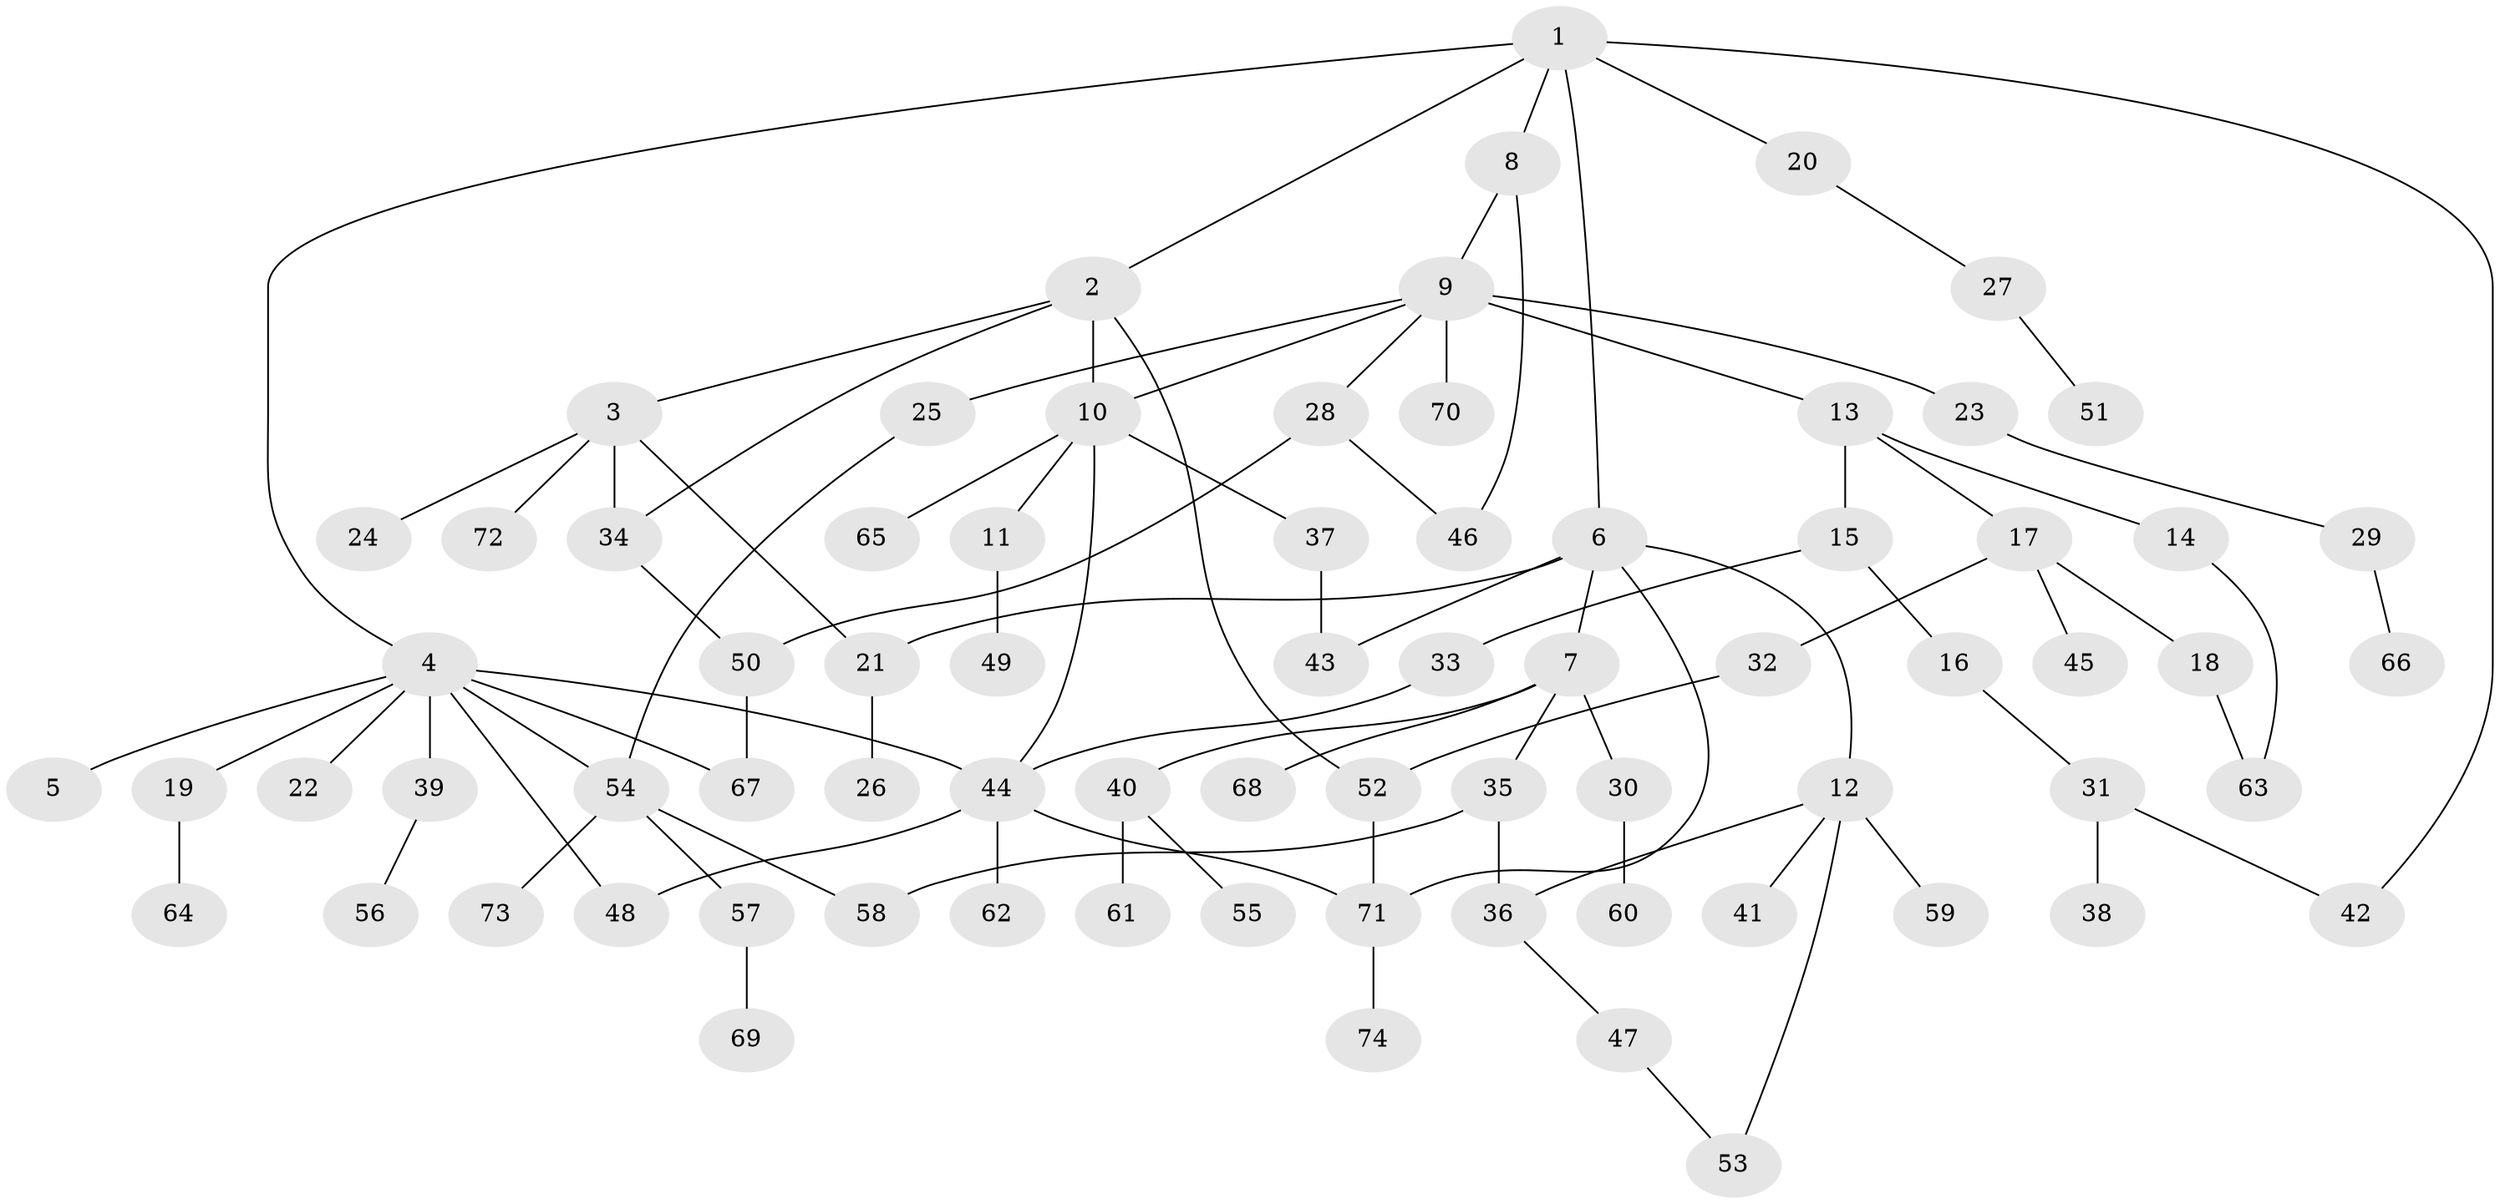 // Generated by graph-tools (version 1.1) at 2025/42/03/09/25 04:42:49]
// undirected, 74 vertices, 92 edges
graph export_dot {
graph [start="1"]
  node [color=gray90,style=filled];
  1;
  2;
  3;
  4;
  5;
  6;
  7;
  8;
  9;
  10;
  11;
  12;
  13;
  14;
  15;
  16;
  17;
  18;
  19;
  20;
  21;
  22;
  23;
  24;
  25;
  26;
  27;
  28;
  29;
  30;
  31;
  32;
  33;
  34;
  35;
  36;
  37;
  38;
  39;
  40;
  41;
  42;
  43;
  44;
  45;
  46;
  47;
  48;
  49;
  50;
  51;
  52;
  53;
  54;
  55;
  56;
  57;
  58;
  59;
  60;
  61;
  62;
  63;
  64;
  65;
  66;
  67;
  68;
  69;
  70;
  71;
  72;
  73;
  74;
  1 -- 2;
  1 -- 4;
  1 -- 6;
  1 -- 8;
  1 -- 20;
  1 -- 42;
  2 -- 3;
  2 -- 52;
  2 -- 34;
  2 -- 10;
  3 -- 21;
  3 -- 24;
  3 -- 34;
  3 -- 72;
  4 -- 5;
  4 -- 19;
  4 -- 22;
  4 -- 39;
  4 -- 44;
  4 -- 48;
  4 -- 67;
  4 -- 54;
  6 -- 7;
  6 -- 12;
  6 -- 43;
  6 -- 71;
  6 -- 21;
  7 -- 30;
  7 -- 35;
  7 -- 40;
  7 -- 68;
  8 -- 9;
  8 -- 46;
  9 -- 10;
  9 -- 13;
  9 -- 23;
  9 -- 25;
  9 -- 28;
  9 -- 70;
  10 -- 11;
  10 -- 37;
  10 -- 65;
  10 -- 44;
  11 -- 49;
  12 -- 36;
  12 -- 41;
  12 -- 59;
  12 -- 53;
  13 -- 14;
  13 -- 15;
  13 -- 17;
  14 -- 63;
  15 -- 16;
  15 -- 33;
  16 -- 31;
  17 -- 18;
  17 -- 32;
  17 -- 45;
  18 -- 63;
  19 -- 64;
  20 -- 27;
  21 -- 26;
  23 -- 29;
  25 -- 54;
  27 -- 51;
  28 -- 50;
  28 -- 46;
  29 -- 66;
  30 -- 60;
  31 -- 38;
  31 -- 42;
  32 -- 52;
  33 -- 44;
  34 -- 50;
  35 -- 58;
  35 -- 36;
  36 -- 47;
  37 -- 43;
  39 -- 56;
  40 -- 55;
  40 -- 61;
  44 -- 62;
  44 -- 71;
  44 -- 48;
  47 -- 53;
  50 -- 67;
  52 -- 71;
  54 -- 57;
  54 -- 58;
  54 -- 73;
  57 -- 69;
  71 -- 74;
}
